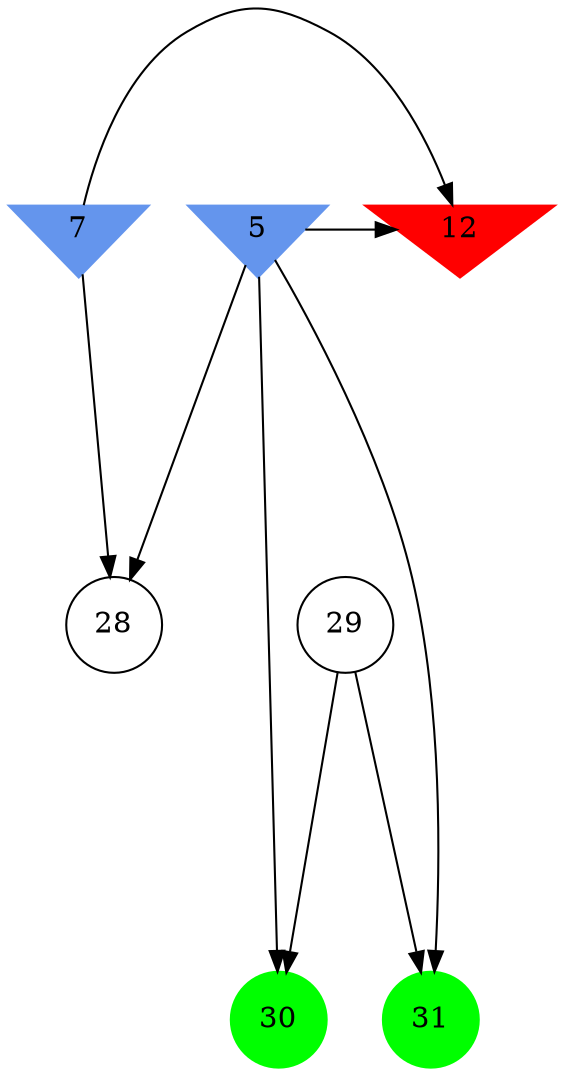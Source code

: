 digraph brain {
	ranksep=2.0;
	5 [shape=invtriangle,style=filled,color=cornflowerblue];
	7 [shape=invtriangle,style=filled,color=cornflowerblue];
	12 [shape=invtriangle,style=filled,color=red];
	28 [shape=circle,color=black];
	29 [shape=circle,color=black];
	30 [shape=circle,style=filled,color=green];
	31 [shape=circle,style=filled,color=green];
	7	->	12;
	7	->	28;
	5	->	12;
	5	->	28;
	29	->	30;
	29	->	31;
	5	->	30;
	5	->	31;
	{ rank=same; 5; 7; 12; }
	{ rank=same; 28; 29; }
	{ rank=same; 30; 31; }
}
